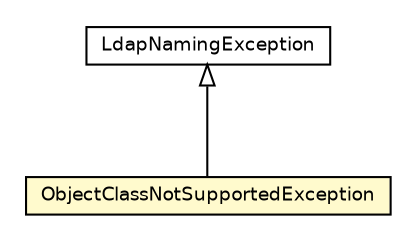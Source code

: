 #!/usr/local/bin/dot
#
# Class diagram 
# Generated by UmlGraph version 4.6 (http://www.spinellis.gr/sw/umlgraph)
#

digraph G {
	edge [fontname="Helvetica",fontsize=10,labelfontname="Helvetica",labelfontsize=10];
	node [fontname="Helvetica",fontsize=10,shape=plaintext];
	// ca.tnt.ldaputils.exception.ObjectClassNotSupportedException
	c480 [label=<<table border="0" cellborder="1" cellspacing="0" cellpadding="2" port="p" bgcolor="lemonChiffon" href="./ObjectClassNotSupportedException.html">
		<tr><td><table border="0" cellspacing="0" cellpadding="1">
			<tr><td> ObjectClassNotSupportedException </td></tr>
		</table></td></tr>
		</table>>, fontname="Helvetica", fontcolor="black", fontsize=9.0];
	// ca.tnt.ldaputils.exception.LdapNamingException
	c482 [label=<<table border="0" cellborder="1" cellspacing="0" cellpadding="2" port="p" href="./LdapNamingException.html">
		<tr><td><table border="0" cellspacing="0" cellpadding="1">
			<tr><td> LdapNamingException </td></tr>
		</table></td></tr>
		</table>>, fontname="Helvetica", fontcolor="black", fontsize=9.0];
	//ca.tnt.ldaputils.exception.ObjectClassNotSupportedException extends ca.tnt.ldaputils.exception.LdapNamingException
	c482:p -> c480:p [dir=back,arrowtail=empty];
}

